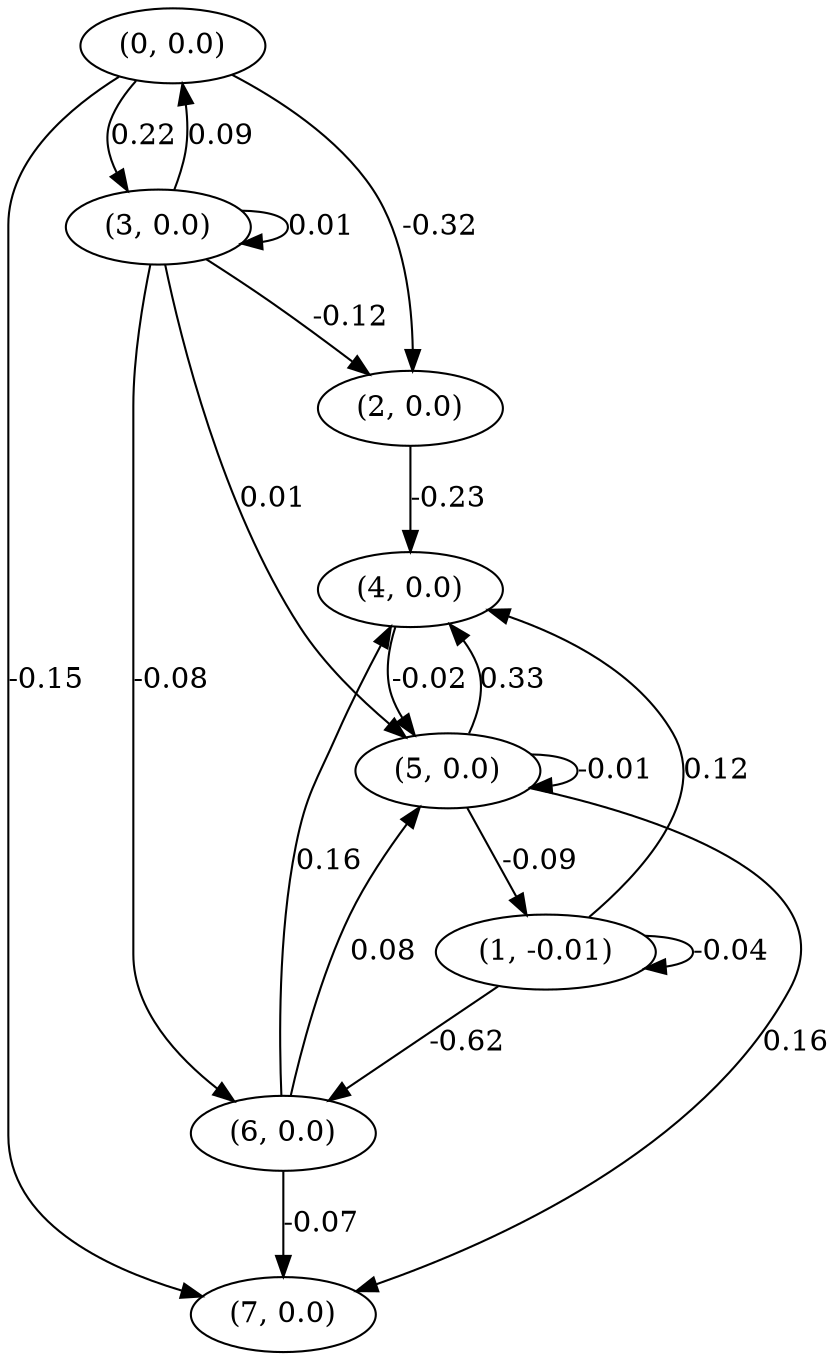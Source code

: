 digraph {
    0 [ label = "(0, 0.0)" ]
    1 [ label = "(1, -0.01)" ]
    2 [ label = "(2, 0.0)" ]
    3 [ label = "(3, 0.0)" ]
    4 [ label = "(4, 0.0)" ]
    5 [ label = "(5, 0.0)" ]
    6 [ label = "(6, 0.0)" ]
    7 [ label = "(7, 0.0)" ]
    1 -> 1 [ label = "-0.04" ]
    3 -> 3 [ label = "0.01" ]
    5 -> 5 [ label = "-0.01" ]
    3 -> 0 [ label = "0.09" ]
    5 -> 1 [ label = "-0.09" ]
    0 -> 2 [ label = "-0.32" ]
    3 -> 2 [ label = "-0.12" ]
    0 -> 3 [ label = "0.22" ]
    1 -> 4 [ label = "0.12" ]
    2 -> 4 [ label = "-0.23" ]
    5 -> 4 [ label = "0.33" ]
    6 -> 4 [ label = "0.16" ]
    3 -> 5 [ label = "0.01" ]
    4 -> 5 [ label = "-0.02" ]
    6 -> 5 [ label = "0.08" ]
    1 -> 6 [ label = "-0.62" ]
    3 -> 6 [ label = "-0.08" ]
    0 -> 7 [ label = "-0.15" ]
    5 -> 7 [ label = "0.16" ]
    6 -> 7 [ label = "-0.07" ]
}

